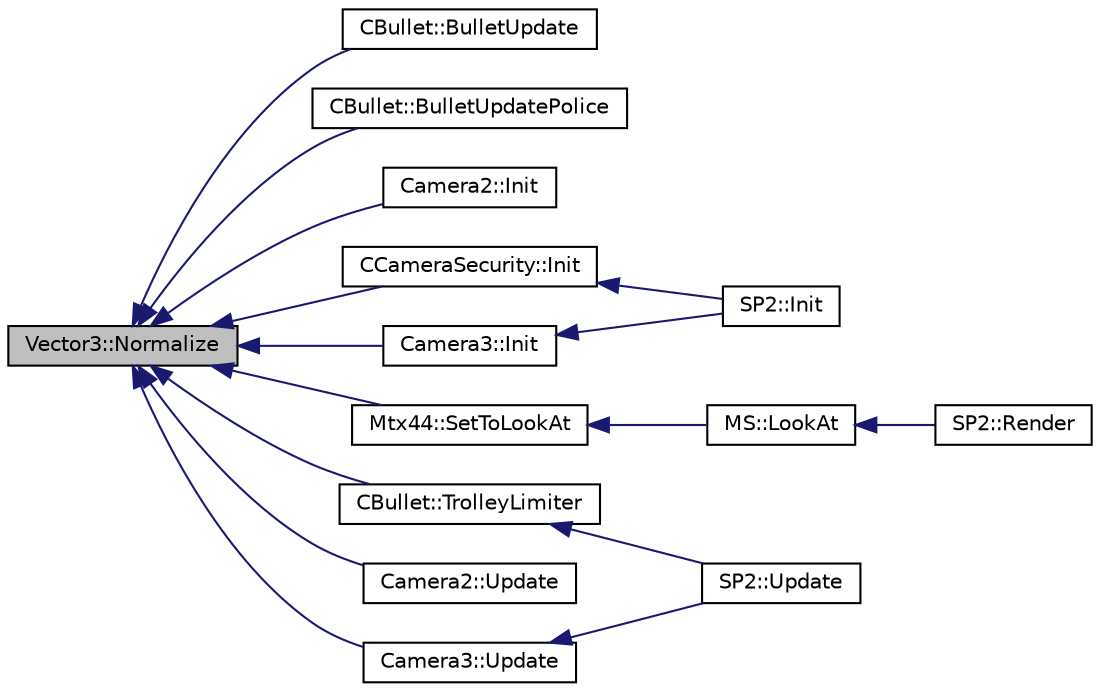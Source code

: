 digraph "Vector3::Normalize"
{
  bgcolor="transparent";
  edge [fontname="Helvetica",fontsize="10",labelfontname="Helvetica",labelfontsize="10"];
  node [fontname="Helvetica",fontsize="10",shape=record];
  rankdir="LR";
  Node1 [label="Vector3::Normalize",height=0.2,width=0.4,color="black", fillcolor="grey75", style="filled", fontcolor="black"];
  Node1 -> Node2 [dir="back",color="midnightblue",fontsize="10",style="solid",fontname="Helvetica"];
  Node2 [label="CBullet::BulletUpdate",height=0.2,width=0.4,color="black",URL="$classCBullet.html#af3ee58493a6094fe4d739995ccc8764c",tooltip="Updates the flight path and damage of your bullets. "];
  Node1 -> Node3 [dir="back",color="midnightblue",fontsize="10",style="solid",fontname="Helvetica"];
  Node3 [label="CBullet::BulletUpdatePolice",height=0.2,width=0.4,color="black",URL="$classCBullet.html#a92ead12df9f2b07499d0f8f8a606ab76",tooltip="Updates the flight path and damage of the police&#39;s bullets. "];
  Node1 -> Node4 [dir="back",color="midnightblue",fontsize="10",style="solid",fontname="Helvetica"];
  Node4 [label="Camera2::Init",height=0.2,width=0.4,color="black",URL="$classCamera2.html#af3d4e37be651bac9c0a94ac0af021c35"];
  Node1 -> Node5 [dir="back",color="midnightblue",fontsize="10",style="solid",fontname="Helvetica"];
  Node5 [label="CCameraSecurity::Init",height=0.2,width=0.4,color="black",URL="$classCCameraSecurity.html#a8d9bd3c98bdf09d72bc2075ed78c0403"];
  Node5 -> Node6 [dir="back",color="midnightblue",fontsize="10",style="solid",fontname="Helvetica"];
  Node6 [label="SP2::Init",height=0.2,width=0.4,color="black",URL="$classSP2.html#a8669c489b6a968f367a4610b254ac992"];
  Node1 -> Node7 [dir="back",color="midnightblue",fontsize="10",style="solid",fontname="Helvetica"];
  Node7 [label="Camera3::Init",height=0.2,width=0.4,color="black",URL="$classCamera3.html#a19ed99e698e764c1da3a985cf75eb93f"];
  Node7 -> Node6 [dir="back",color="midnightblue",fontsize="10",style="solid",fontname="Helvetica"];
  Node1 -> Node8 [dir="back",color="midnightblue",fontsize="10",style="solid",fontname="Helvetica"];
  Node8 [label="Mtx44::SetToLookAt",height=0.2,width=0.4,color="black",URL="$classMtx44.html#a7c3d2d30d9ed5bfca2ba97d0e570930f",tooltip="Set matrix to be a lookat matrix. "];
  Node8 -> Node9 [dir="back",color="midnightblue",fontsize="10",style="solid",fontname="Helvetica"];
  Node9 [label="MS::LookAt",height=0.2,width=0.4,color="black",URL="$classMS.html#a2638cd3249260877cc31329978fb6b38",tooltip="Setup lookat matrix and push to matrix stack. "];
  Node9 -> Node10 [dir="back",color="midnightblue",fontsize="10",style="solid",fontname="Helvetica"];
  Node10 [label="SP2::Render",height=0.2,width=0.4,color="black",URL="$classSP2.html#a90159ea511cadcc99364c6f75d108a71"];
  Node1 -> Node11 [dir="back",color="midnightblue",fontsize="10",style="solid",fontname="Helvetica"];
  Node11 [label="CBullet::TrolleyLimiter",height=0.2,width=0.4,color="black",URL="$classCBullet.html#ab915771afbf3d097e1ebae68b81718c5"];
  Node11 -> Node12 [dir="back",color="midnightblue",fontsize="10",style="solid",fontname="Helvetica"];
  Node12 [label="SP2::Update",height=0.2,width=0.4,color="black",URL="$classSP2.html#a075edf39d3102610bf7f404ae3b8d38c"];
  Node1 -> Node13 [dir="back",color="midnightblue",fontsize="10",style="solid",fontname="Helvetica"];
  Node13 [label="Camera2::Update",height=0.2,width=0.4,color="black",URL="$classCamera2.html#a1a54eeb46692c8806b7abea38a6301f3"];
  Node1 -> Node14 [dir="back",color="midnightblue",fontsize="10",style="solid",fontname="Helvetica"];
  Node14 [label="Camera3::Update",height=0.2,width=0.4,color="black",URL="$classCamera3.html#acc5d4103826cda6d20b80a0d35eacdbe"];
  Node14 -> Node12 [dir="back",color="midnightblue",fontsize="10",style="solid",fontname="Helvetica"];
}
